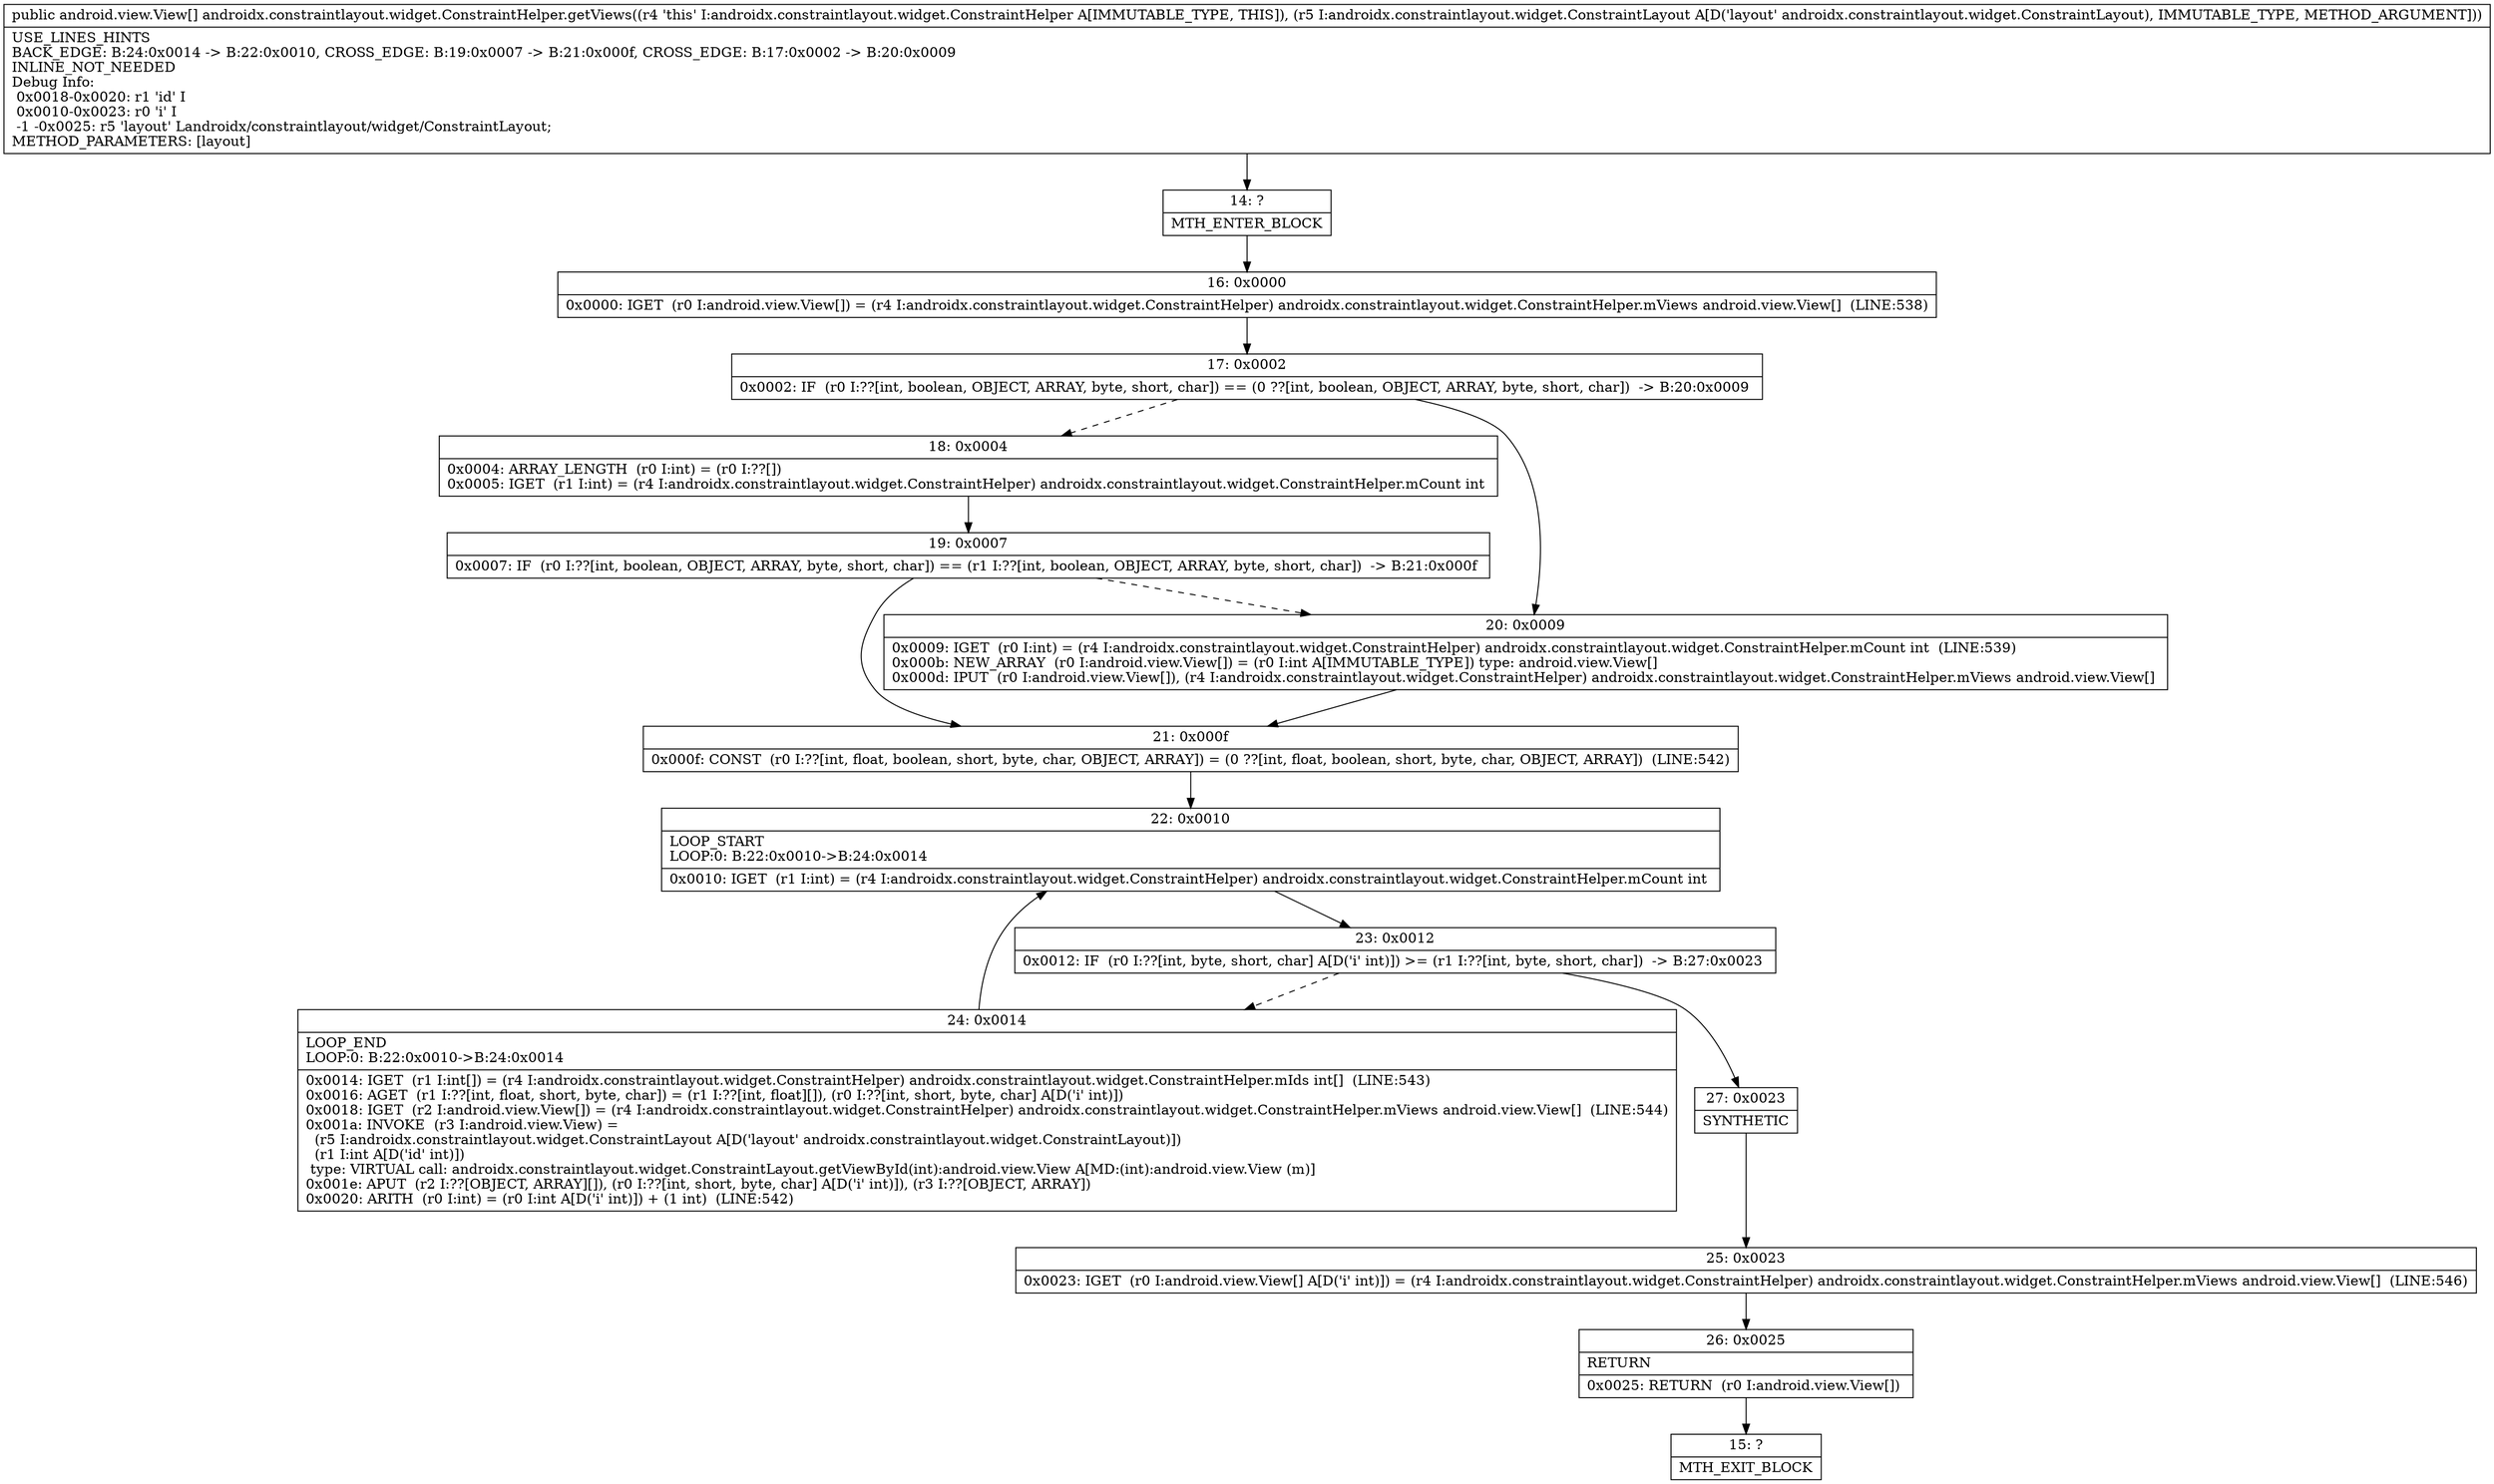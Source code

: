 digraph "CFG forandroidx.constraintlayout.widget.ConstraintHelper.getViews(Landroidx\/constraintlayout\/widget\/ConstraintLayout;)[Landroid\/view\/View;" {
Node_14 [shape=record,label="{14\:\ ?|MTH_ENTER_BLOCK\l}"];
Node_16 [shape=record,label="{16\:\ 0x0000|0x0000: IGET  (r0 I:android.view.View[]) = (r4 I:androidx.constraintlayout.widget.ConstraintHelper) androidx.constraintlayout.widget.ConstraintHelper.mViews android.view.View[]  (LINE:538)\l}"];
Node_17 [shape=record,label="{17\:\ 0x0002|0x0002: IF  (r0 I:??[int, boolean, OBJECT, ARRAY, byte, short, char]) == (0 ??[int, boolean, OBJECT, ARRAY, byte, short, char])  \-\> B:20:0x0009 \l}"];
Node_18 [shape=record,label="{18\:\ 0x0004|0x0004: ARRAY_LENGTH  (r0 I:int) = (r0 I:??[]) \l0x0005: IGET  (r1 I:int) = (r4 I:androidx.constraintlayout.widget.ConstraintHelper) androidx.constraintlayout.widget.ConstraintHelper.mCount int \l}"];
Node_19 [shape=record,label="{19\:\ 0x0007|0x0007: IF  (r0 I:??[int, boolean, OBJECT, ARRAY, byte, short, char]) == (r1 I:??[int, boolean, OBJECT, ARRAY, byte, short, char])  \-\> B:21:0x000f \l}"];
Node_21 [shape=record,label="{21\:\ 0x000f|0x000f: CONST  (r0 I:??[int, float, boolean, short, byte, char, OBJECT, ARRAY]) = (0 ??[int, float, boolean, short, byte, char, OBJECT, ARRAY])  (LINE:542)\l}"];
Node_22 [shape=record,label="{22\:\ 0x0010|LOOP_START\lLOOP:0: B:22:0x0010\-\>B:24:0x0014\l|0x0010: IGET  (r1 I:int) = (r4 I:androidx.constraintlayout.widget.ConstraintHelper) androidx.constraintlayout.widget.ConstraintHelper.mCount int \l}"];
Node_23 [shape=record,label="{23\:\ 0x0012|0x0012: IF  (r0 I:??[int, byte, short, char] A[D('i' int)]) \>= (r1 I:??[int, byte, short, char])  \-\> B:27:0x0023 \l}"];
Node_24 [shape=record,label="{24\:\ 0x0014|LOOP_END\lLOOP:0: B:22:0x0010\-\>B:24:0x0014\l|0x0014: IGET  (r1 I:int[]) = (r4 I:androidx.constraintlayout.widget.ConstraintHelper) androidx.constraintlayout.widget.ConstraintHelper.mIds int[]  (LINE:543)\l0x0016: AGET  (r1 I:??[int, float, short, byte, char]) = (r1 I:??[int, float][]), (r0 I:??[int, short, byte, char] A[D('i' int)]) \l0x0018: IGET  (r2 I:android.view.View[]) = (r4 I:androidx.constraintlayout.widget.ConstraintHelper) androidx.constraintlayout.widget.ConstraintHelper.mViews android.view.View[]  (LINE:544)\l0x001a: INVOKE  (r3 I:android.view.View) = \l  (r5 I:androidx.constraintlayout.widget.ConstraintLayout A[D('layout' androidx.constraintlayout.widget.ConstraintLayout)])\l  (r1 I:int A[D('id' int)])\l type: VIRTUAL call: androidx.constraintlayout.widget.ConstraintLayout.getViewById(int):android.view.View A[MD:(int):android.view.View (m)]\l0x001e: APUT  (r2 I:??[OBJECT, ARRAY][]), (r0 I:??[int, short, byte, char] A[D('i' int)]), (r3 I:??[OBJECT, ARRAY]) \l0x0020: ARITH  (r0 I:int) = (r0 I:int A[D('i' int)]) + (1 int)  (LINE:542)\l}"];
Node_27 [shape=record,label="{27\:\ 0x0023|SYNTHETIC\l}"];
Node_25 [shape=record,label="{25\:\ 0x0023|0x0023: IGET  (r0 I:android.view.View[] A[D('i' int)]) = (r4 I:androidx.constraintlayout.widget.ConstraintHelper) androidx.constraintlayout.widget.ConstraintHelper.mViews android.view.View[]  (LINE:546)\l}"];
Node_26 [shape=record,label="{26\:\ 0x0025|RETURN\l|0x0025: RETURN  (r0 I:android.view.View[]) \l}"];
Node_15 [shape=record,label="{15\:\ ?|MTH_EXIT_BLOCK\l}"];
Node_20 [shape=record,label="{20\:\ 0x0009|0x0009: IGET  (r0 I:int) = (r4 I:androidx.constraintlayout.widget.ConstraintHelper) androidx.constraintlayout.widget.ConstraintHelper.mCount int  (LINE:539)\l0x000b: NEW_ARRAY  (r0 I:android.view.View[]) = (r0 I:int A[IMMUTABLE_TYPE]) type: android.view.View[] \l0x000d: IPUT  (r0 I:android.view.View[]), (r4 I:androidx.constraintlayout.widget.ConstraintHelper) androidx.constraintlayout.widget.ConstraintHelper.mViews android.view.View[] \l}"];
MethodNode[shape=record,label="{public android.view.View[] androidx.constraintlayout.widget.ConstraintHelper.getViews((r4 'this' I:androidx.constraintlayout.widget.ConstraintHelper A[IMMUTABLE_TYPE, THIS]), (r5 I:androidx.constraintlayout.widget.ConstraintLayout A[D('layout' androidx.constraintlayout.widget.ConstraintLayout), IMMUTABLE_TYPE, METHOD_ARGUMENT]))  | USE_LINES_HINTS\lBACK_EDGE: B:24:0x0014 \-\> B:22:0x0010, CROSS_EDGE: B:19:0x0007 \-\> B:21:0x000f, CROSS_EDGE: B:17:0x0002 \-\> B:20:0x0009\lINLINE_NOT_NEEDED\lDebug Info:\l  0x0018\-0x0020: r1 'id' I\l  0x0010\-0x0023: r0 'i' I\l  \-1 \-0x0025: r5 'layout' Landroidx\/constraintlayout\/widget\/ConstraintLayout;\lMETHOD_PARAMETERS: [layout]\l}"];
MethodNode -> Node_14;Node_14 -> Node_16;
Node_16 -> Node_17;
Node_17 -> Node_18[style=dashed];
Node_17 -> Node_20;
Node_18 -> Node_19;
Node_19 -> Node_20[style=dashed];
Node_19 -> Node_21;
Node_21 -> Node_22;
Node_22 -> Node_23;
Node_23 -> Node_24[style=dashed];
Node_23 -> Node_27;
Node_24 -> Node_22;
Node_27 -> Node_25;
Node_25 -> Node_26;
Node_26 -> Node_15;
Node_20 -> Node_21;
}

